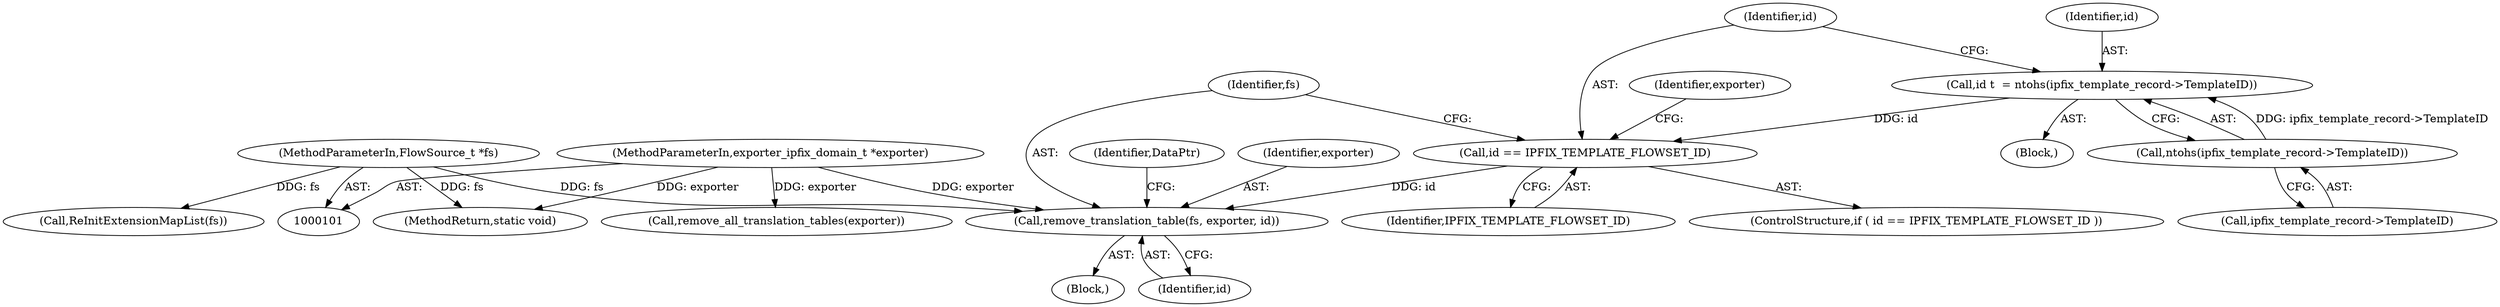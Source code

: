 digraph "0_nfdump_3b006ededaf351f1723aea6c727c9edd1b1fff9b_0@API" {
"1000157" [label="(Call,remove_translation_table(fs, exporter, id))"];
"1000105" [label="(MethodParameterIn,FlowSource_t *fs)"];
"1000102" [label="(MethodParameterIn,exporter_ipfix_domain_t *exporter)"];
"1000147" [label="(Call,id == IPFIX_TEMPLATE_FLOWSET_ID)"];
"1000140" [label="(Call,id \t  = ntohs(ipfix_template_record->TemplateID))"];
"1000142" [label="(Call,ntohs(ipfix_template_record->TemplateID))"];
"1000158" [label="(Identifier,fs)"];
"1000146" [label="(ControlStructure,if ( id == IPFIX_TEMPLATE_FLOWSET_ID ))"];
"1000147" [label="(Call,id == IPFIX_TEMPLATE_FLOWSET_ID)"];
"1000177" [label="(MethodReturn,static void)"];
"1000142" [label="(Call,ntohs(ipfix_template_record->TemplateID))"];
"1000156" [label="(Block,)"];
"1000141" [label="(Identifier,id)"];
"1000149" [label="(Identifier,IPFIX_TEMPLATE_FLOWSET_ID)"];
"1000143" [label="(Call,ipfix_template_record->TemplateID)"];
"1000162" [label="(Identifier,DataPtr)"];
"1000102" [label="(MethodParameterIn,exporter_ipfix_domain_t *exporter)"];
"1000151" [label="(Call,remove_all_translation_tables(exporter))"];
"1000110" [label="(Block,)"];
"1000140" [label="(Call,id \t  = ntohs(ipfix_template_record->TemplateID))"];
"1000105" [label="(MethodParameterIn,FlowSource_t *fs)"];
"1000152" [label="(Identifier,exporter)"];
"1000153" [label="(Call,ReInitExtensionMapList(fs))"];
"1000159" [label="(Identifier,exporter)"];
"1000157" [label="(Call,remove_translation_table(fs, exporter, id))"];
"1000148" [label="(Identifier,id)"];
"1000160" [label="(Identifier,id)"];
"1000157" -> "1000156"  [label="AST: "];
"1000157" -> "1000160"  [label="CFG: "];
"1000158" -> "1000157"  [label="AST: "];
"1000159" -> "1000157"  [label="AST: "];
"1000160" -> "1000157"  [label="AST: "];
"1000162" -> "1000157"  [label="CFG: "];
"1000105" -> "1000157"  [label="DDG: fs"];
"1000102" -> "1000157"  [label="DDG: exporter"];
"1000147" -> "1000157"  [label="DDG: id"];
"1000105" -> "1000101"  [label="AST: "];
"1000105" -> "1000177"  [label="DDG: fs"];
"1000105" -> "1000153"  [label="DDG: fs"];
"1000102" -> "1000101"  [label="AST: "];
"1000102" -> "1000177"  [label="DDG: exporter"];
"1000102" -> "1000151"  [label="DDG: exporter"];
"1000147" -> "1000146"  [label="AST: "];
"1000147" -> "1000149"  [label="CFG: "];
"1000148" -> "1000147"  [label="AST: "];
"1000149" -> "1000147"  [label="AST: "];
"1000152" -> "1000147"  [label="CFG: "];
"1000158" -> "1000147"  [label="CFG: "];
"1000140" -> "1000147"  [label="DDG: id"];
"1000140" -> "1000110"  [label="AST: "];
"1000140" -> "1000142"  [label="CFG: "];
"1000141" -> "1000140"  [label="AST: "];
"1000142" -> "1000140"  [label="AST: "];
"1000148" -> "1000140"  [label="CFG: "];
"1000142" -> "1000140"  [label="DDG: ipfix_template_record->TemplateID"];
"1000142" -> "1000143"  [label="CFG: "];
"1000143" -> "1000142"  [label="AST: "];
}
